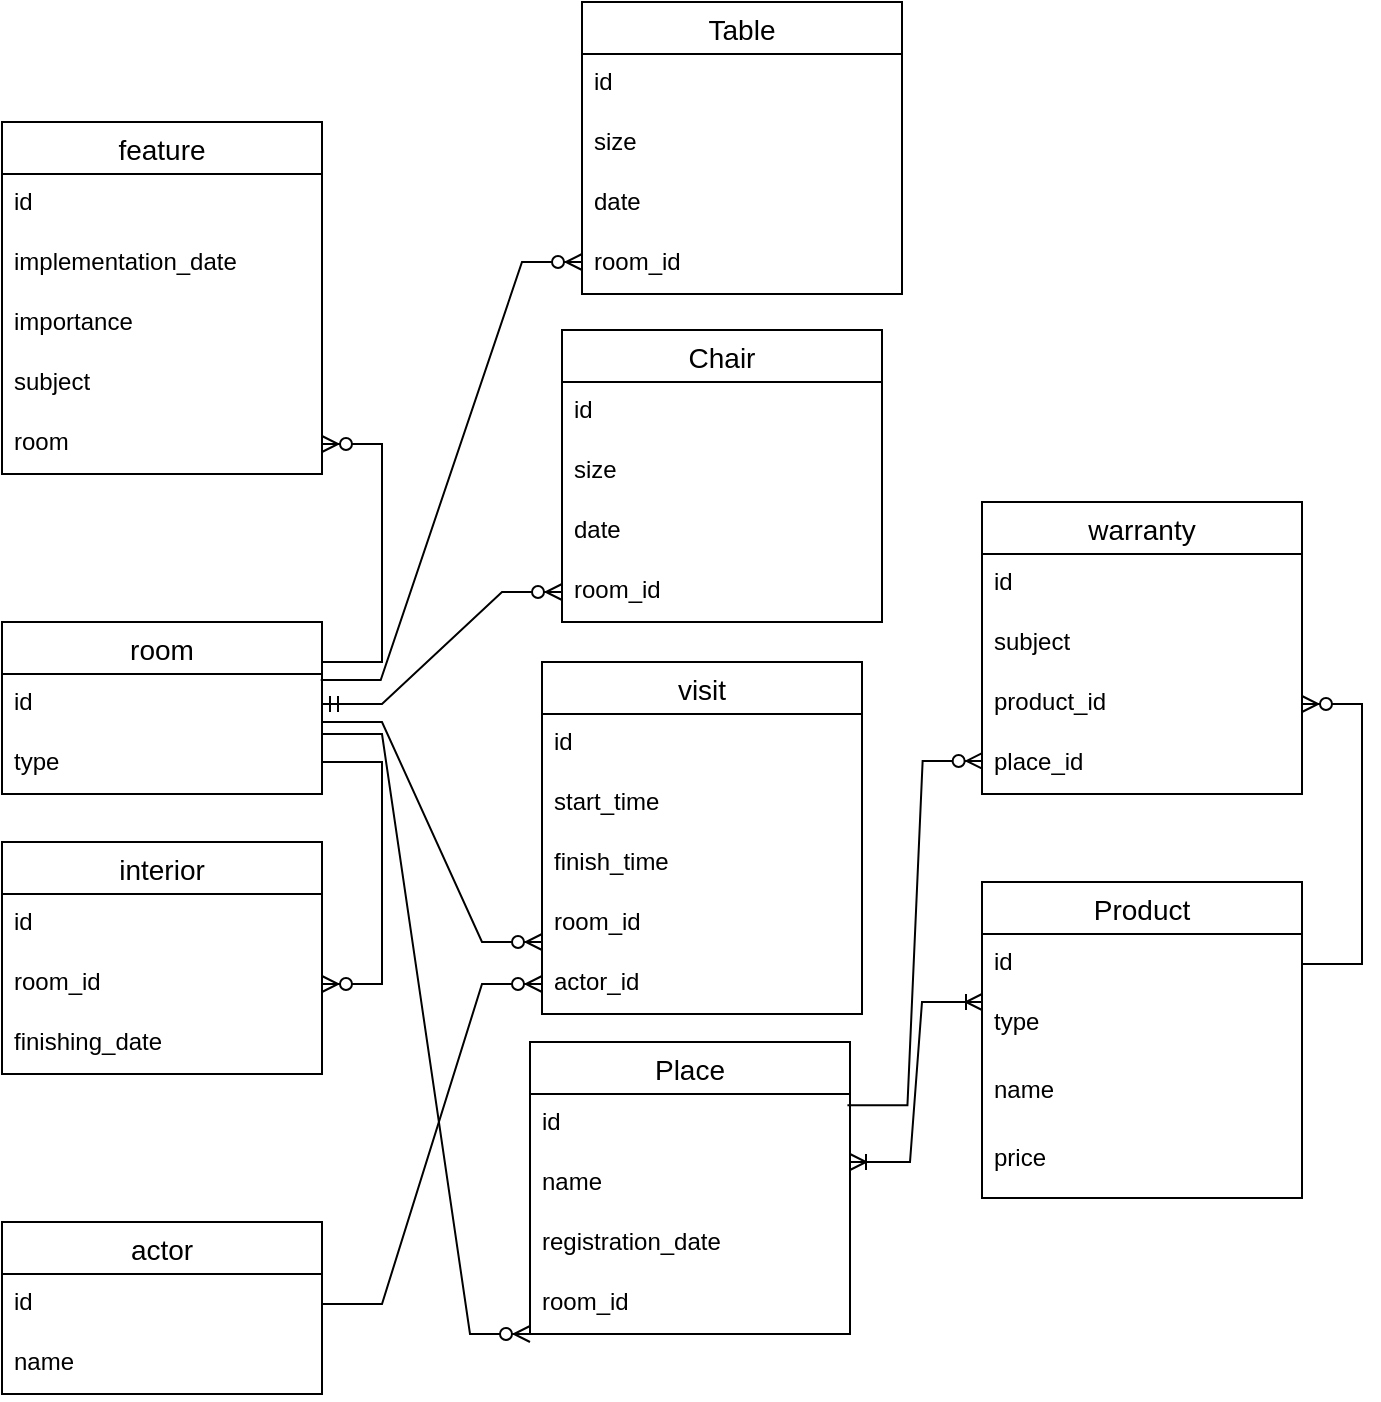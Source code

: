 <mxfile version="22.1.4" type="github">
  <diagram name="Страница — 1" id="LxAUeW16P3nNNGLY0QZY">
    <mxGraphModel dx="546" dy="787" grid="1" gridSize="10" guides="1" tooltips="1" connect="1" arrows="1" fold="1" page="1" pageScale="1" pageWidth="827" pageHeight="1169" math="0" shadow="0">
      <root>
        <mxCell id="0" />
        <mxCell id="1" parent="0" />
        <mxCell id="zJj7wf4opZv0uNikAD5w-16" value="Table" style="swimlane;fontStyle=0;childLayout=stackLayout;horizontal=1;startSize=26;horizontalStack=0;resizeParent=1;resizeParentMax=0;resizeLast=0;collapsible=1;marginBottom=0;align=center;fontSize=14;" parent="1" vertex="1">
          <mxGeometry x="360" y="20" width="160" height="146" as="geometry" />
        </mxCell>
        <mxCell id="zJj7wf4opZv0uNikAD5w-17" value="id" style="text;strokeColor=none;fillColor=none;spacingLeft=4;spacingRight=4;overflow=hidden;rotatable=0;points=[[0,0.5],[1,0.5]];portConstraint=eastwest;fontSize=12;whiteSpace=wrap;html=1;" parent="zJj7wf4opZv0uNikAD5w-16" vertex="1">
          <mxGeometry y="26" width="160" height="30" as="geometry" />
        </mxCell>
        <mxCell id="zJj7wf4opZv0uNikAD5w-18" value="size" style="text;strokeColor=none;fillColor=none;spacingLeft=4;spacingRight=4;overflow=hidden;rotatable=0;points=[[0,0.5],[1,0.5]];portConstraint=eastwest;fontSize=12;whiteSpace=wrap;html=1;" parent="zJj7wf4opZv0uNikAD5w-16" vertex="1">
          <mxGeometry y="56" width="160" height="30" as="geometry" />
        </mxCell>
        <mxCell id="zJj7wf4opZv0uNikAD5w-19" value="date" style="text;strokeColor=none;fillColor=none;spacingLeft=4;spacingRight=4;overflow=hidden;rotatable=0;points=[[0,0.5],[1,0.5]];portConstraint=eastwest;fontSize=12;whiteSpace=wrap;html=1;" parent="zJj7wf4opZv0uNikAD5w-16" vertex="1">
          <mxGeometry y="86" width="160" height="30" as="geometry" />
        </mxCell>
        <mxCell id="EEmmPnVhRQsjPJvQdYjw-30" value="room_id" style="text;strokeColor=none;fillColor=none;spacingLeft=4;spacingRight=4;overflow=hidden;rotatable=0;points=[[0,0.5],[1,0.5]];portConstraint=eastwest;fontSize=12;whiteSpace=wrap;html=1;" parent="zJj7wf4opZv0uNikAD5w-16" vertex="1">
          <mxGeometry y="116" width="160" height="30" as="geometry" />
        </mxCell>
        <mxCell id="zJj7wf4opZv0uNikAD5w-25" value="Place" style="swimlane;fontStyle=0;childLayout=stackLayout;horizontal=1;startSize=26;horizontalStack=0;resizeParent=1;resizeParentMax=0;resizeLast=0;collapsible=1;marginBottom=0;align=center;fontSize=14;" parent="1" vertex="1">
          <mxGeometry x="334" y="540" width="160" height="146" as="geometry" />
        </mxCell>
        <mxCell id="zJj7wf4opZv0uNikAD5w-26" value="id" style="text;strokeColor=none;fillColor=none;spacingLeft=4;spacingRight=4;overflow=hidden;rotatable=0;points=[[0,0.5],[1,0.5]];portConstraint=eastwest;fontSize=12;whiteSpace=wrap;html=1;" parent="zJj7wf4opZv0uNikAD5w-25" vertex="1">
          <mxGeometry y="26" width="160" height="30" as="geometry" />
        </mxCell>
        <mxCell id="zJj7wf4opZv0uNikAD5w-27" value="name" style="text;strokeColor=none;fillColor=none;spacingLeft=4;spacingRight=4;overflow=hidden;rotatable=0;points=[[0,0.5],[1,0.5]];portConstraint=eastwest;fontSize=12;whiteSpace=wrap;html=1;" parent="zJj7wf4opZv0uNikAD5w-25" vertex="1">
          <mxGeometry y="56" width="160" height="30" as="geometry" />
        </mxCell>
        <mxCell id="zJj7wf4opZv0uNikAD5w-28" value="registration_date" style="text;strokeColor=none;fillColor=none;spacingLeft=4;spacingRight=4;overflow=hidden;rotatable=0;points=[[0,0.5],[1,0.5]];portConstraint=eastwest;fontSize=12;whiteSpace=wrap;html=1;" parent="zJj7wf4opZv0uNikAD5w-25" vertex="1">
          <mxGeometry y="86" width="160" height="30" as="geometry" />
        </mxCell>
        <mxCell id="EEmmPnVhRQsjPJvQdYjw-39" value="room_id" style="text;strokeColor=none;fillColor=none;spacingLeft=4;spacingRight=4;overflow=hidden;rotatable=0;points=[[0,0.5],[1,0.5]];portConstraint=eastwest;fontSize=12;whiteSpace=wrap;html=1;" parent="zJj7wf4opZv0uNikAD5w-25" vertex="1">
          <mxGeometry y="116" width="160" height="30" as="geometry" />
        </mxCell>
        <mxCell id="zJj7wf4opZv0uNikAD5w-29" value="interior" style="swimlane;fontStyle=0;childLayout=stackLayout;horizontal=1;startSize=26;horizontalStack=0;resizeParent=1;resizeParentMax=0;resizeLast=0;collapsible=1;marginBottom=0;align=center;fontSize=14;" parent="1" vertex="1">
          <mxGeometry x="70" y="440" width="160" height="116" as="geometry" />
        </mxCell>
        <mxCell id="zJj7wf4opZv0uNikAD5w-30" value="id" style="text;strokeColor=none;fillColor=none;spacingLeft=4;spacingRight=4;overflow=hidden;rotatable=0;points=[[0,0.5],[1,0.5]];portConstraint=eastwest;fontSize=12;whiteSpace=wrap;html=1;" parent="zJj7wf4opZv0uNikAD5w-29" vertex="1">
          <mxGeometry y="26" width="160" height="30" as="geometry" />
        </mxCell>
        <mxCell id="zJj7wf4opZv0uNikAD5w-31" value="room_id" style="text;strokeColor=none;fillColor=none;spacingLeft=4;spacingRight=4;overflow=hidden;rotatable=0;points=[[0,0.5],[1,0.5]];portConstraint=eastwest;fontSize=12;whiteSpace=wrap;html=1;" parent="zJj7wf4opZv0uNikAD5w-29" vertex="1">
          <mxGeometry y="56" width="160" height="30" as="geometry" />
        </mxCell>
        <mxCell id="zJj7wf4opZv0uNikAD5w-32" value="finishing_date" style="text;strokeColor=none;fillColor=none;spacingLeft=4;spacingRight=4;overflow=hidden;rotatable=0;points=[[0,0.5],[1,0.5]];portConstraint=eastwest;fontSize=12;whiteSpace=wrap;html=1;" parent="zJj7wf4opZv0uNikAD5w-29" vertex="1">
          <mxGeometry y="86" width="160" height="30" as="geometry" />
        </mxCell>
        <mxCell id="zJj7wf4opZv0uNikAD5w-33" value="Product" style="swimlane;fontStyle=0;childLayout=stackLayout;horizontal=1;startSize=26;horizontalStack=0;resizeParent=1;resizeParentMax=0;resizeLast=0;collapsible=1;marginBottom=0;align=center;fontSize=14;" parent="1" vertex="1">
          <mxGeometry x="560" y="460" width="160" height="158" as="geometry" />
        </mxCell>
        <mxCell id="zJj7wf4opZv0uNikAD5w-34" value="id" style="text;strokeColor=none;fillColor=none;spacingLeft=4;spacingRight=4;overflow=hidden;rotatable=0;points=[[0,0.5],[1,0.5]];portConstraint=eastwest;fontSize=12;whiteSpace=wrap;html=1;" parent="zJj7wf4opZv0uNikAD5w-33" vertex="1">
          <mxGeometry y="26" width="160" height="30" as="geometry" />
        </mxCell>
        <mxCell id="zJj7wf4opZv0uNikAD5w-35" value="type" style="text;strokeColor=none;fillColor=none;spacingLeft=4;spacingRight=4;overflow=hidden;rotatable=0;points=[[0,0.5],[1,0.5]];portConstraint=eastwest;fontSize=12;whiteSpace=wrap;html=1;" parent="zJj7wf4opZv0uNikAD5w-33" vertex="1">
          <mxGeometry y="56" width="160" height="34" as="geometry" />
        </mxCell>
        <mxCell id="zJj7wf4opZv0uNikAD5w-50" value="name" style="text;strokeColor=none;fillColor=none;spacingLeft=4;spacingRight=4;overflow=hidden;rotatable=0;points=[[0,0.5],[1,0.5]];portConstraint=eastwest;fontSize=12;whiteSpace=wrap;html=1;" parent="zJj7wf4opZv0uNikAD5w-33" vertex="1">
          <mxGeometry y="90" width="160" height="34" as="geometry" />
        </mxCell>
        <mxCell id="zJj7wf4opZv0uNikAD5w-36" value="price" style="text;strokeColor=none;fillColor=none;spacingLeft=4;spacingRight=4;overflow=hidden;rotatable=0;points=[[0,0.5],[1,0.5]];portConstraint=eastwest;fontSize=12;whiteSpace=wrap;html=1;" parent="zJj7wf4opZv0uNikAD5w-33" vertex="1">
          <mxGeometry y="124" width="160" height="34" as="geometry" />
        </mxCell>
        <mxCell id="zJj7wf4opZv0uNikAD5w-45" value="Chair" style="swimlane;fontStyle=0;childLayout=stackLayout;horizontal=1;startSize=26;horizontalStack=0;resizeParent=1;resizeParentMax=0;resizeLast=0;collapsible=1;marginBottom=0;align=center;fontSize=14;" parent="1" vertex="1">
          <mxGeometry x="350" y="184" width="160" height="146" as="geometry" />
        </mxCell>
        <mxCell id="zJj7wf4opZv0uNikAD5w-46" value="id" style="text;strokeColor=none;fillColor=none;spacingLeft=4;spacingRight=4;overflow=hidden;rotatable=0;points=[[0,0.5],[1,0.5]];portConstraint=eastwest;fontSize=12;whiteSpace=wrap;html=1;" parent="zJj7wf4opZv0uNikAD5w-45" vertex="1">
          <mxGeometry y="26" width="160" height="30" as="geometry" />
        </mxCell>
        <mxCell id="zJj7wf4opZv0uNikAD5w-47" value="size" style="text;strokeColor=none;fillColor=none;spacingLeft=4;spacingRight=4;overflow=hidden;rotatable=0;points=[[0,0.5],[1,0.5]];portConstraint=eastwest;fontSize=12;whiteSpace=wrap;html=1;" parent="zJj7wf4opZv0uNikAD5w-45" vertex="1">
          <mxGeometry y="56" width="160" height="30" as="geometry" />
        </mxCell>
        <mxCell id="zJj7wf4opZv0uNikAD5w-48" value="date" style="text;strokeColor=none;fillColor=none;spacingLeft=4;spacingRight=4;overflow=hidden;rotatable=0;points=[[0,0.5],[1,0.5]];portConstraint=eastwest;fontSize=12;whiteSpace=wrap;html=1;" parent="zJj7wf4opZv0uNikAD5w-45" vertex="1">
          <mxGeometry y="86" width="160" height="30" as="geometry" />
        </mxCell>
        <mxCell id="EEmmPnVhRQsjPJvQdYjw-37" value="room_id" style="text;strokeColor=none;fillColor=none;spacingLeft=4;spacingRight=4;overflow=hidden;rotatable=0;points=[[0,0.5],[1,0.5]];portConstraint=eastwest;fontSize=12;whiteSpace=wrap;html=1;" parent="zJj7wf4opZv0uNikAD5w-45" vertex="1">
          <mxGeometry y="116" width="160" height="30" as="geometry" />
        </mxCell>
        <mxCell id="zJj7wf4opZv0uNikAD5w-55" value="visit" style="swimlane;fontStyle=0;childLayout=stackLayout;horizontal=1;startSize=26;horizontalStack=0;resizeParent=1;resizeParentMax=0;resizeLast=0;collapsible=1;marginBottom=0;align=center;fontSize=14;" parent="1" vertex="1">
          <mxGeometry x="340" y="350" width="160" height="176" as="geometry" />
        </mxCell>
        <mxCell id="zJj7wf4opZv0uNikAD5w-56" value="id" style="text;strokeColor=none;fillColor=none;spacingLeft=4;spacingRight=4;overflow=hidden;rotatable=0;points=[[0,0.5],[1,0.5]];portConstraint=eastwest;fontSize=12;whiteSpace=wrap;html=1;" parent="zJj7wf4opZv0uNikAD5w-55" vertex="1">
          <mxGeometry y="26" width="160" height="30" as="geometry" />
        </mxCell>
        <mxCell id="zJj7wf4opZv0uNikAD5w-57" value="start_time" style="text;strokeColor=none;fillColor=none;spacingLeft=4;spacingRight=4;overflow=hidden;rotatable=0;points=[[0,0.5],[1,0.5]];portConstraint=eastwest;fontSize=12;whiteSpace=wrap;html=1;" parent="zJj7wf4opZv0uNikAD5w-55" vertex="1">
          <mxGeometry y="56" width="160" height="30" as="geometry" />
        </mxCell>
        <mxCell id="zJj7wf4opZv0uNikAD5w-60" value="finish_time" style="text;strokeColor=none;fillColor=none;spacingLeft=4;spacingRight=4;overflow=hidden;rotatable=0;points=[[0,0.5],[1,0.5]];portConstraint=eastwest;fontSize=12;whiteSpace=wrap;html=1;" parent="zJj7wf4opZv0uNikAD5w-55" vertex="1">
          <mxGeometry y="86" width="160" height="30" as="geometry" />
        </mxCell>
        <mxCell id="zJj7wf4opZv0uNikAD5w-61" value="room_id" style="text;strokeColor=none;fillColor=none;spacingLeft=4;spacingRight=4;overflow=hidden;rotatable=0;points=[[0,0.5],[1,0.5]];portConstraint=eastwest;fontSize=12;whiteSpace=wrap;html=1;" parent="zJj7wf4opZv0uNikAD5w-55" vertex="1">
          <mxGeometry y="116" width="160" height="30" as="geometry" />
        </mxCell>
        <mxCell id="zJj7wf4opZv0uNikAD5w-58" value="actor_id" style="text;strokeColor=none;fillColor=none;spacingLeft=4;spacingRight=4;overflow=hidden;rotatable=0;points=[[0,0.5],[1,0.5]];portConstraint=eastwest;fontSize=12;whiteSpace=wrap;html=1;" parent="zJj7wf4opZv0uNikAD5w-55" vertex="1">
          <mxGeometry y="146" width="160" height="30" as="geometry" />
        </mxCell>
        <mxCell id="EEmmPnVhRQsjPJvQdYjw-5" value="feature" style="swimlane;fontStyle=0;childLayout=stackLayout;horizontal=1;startSize=26;horizontalStack=0;resizeParent=1;resizeParentMax=0;resizeLast=0;collapsible=1;marginBottom=0;align=center;fontSize=14;" parent="1" vertex="1">
          <mxGeometry x="70" y="80" width="160" height="176" as="geometry" />
        </mxCell>
        <mxCell id="EEmmPnVhRQsjPJvQdYjw-6" value="id" style="text;strokeColor=none;fillColor=none;spacingLeft=4;spacingRight=4;overflow=hidden;rotatable=0;points=[[0,0.5],[1,0.5]];portConstraint=eastwest;fontSize=12;whiteSpace=wrap;html=1;" parent="EEmmPnVhRQsjPJvQdYjw-5" vertex="1">
          <mxGeometry y="26" width="160" height="30" as="geometry" />
        </mxCell>
        <mxCell id="EEmmPnVhRQsjPJvQdYjw-7" value="implementation_date" style="text;strokeColor=none;fillColor=none;spacingLeft=4;spacingRight=4;overflow=hidden;rotatable=0;points=[[0,0.5],[1,0.5]];portConstraint=eastwest;fontSize=12;whiteSpace=wrap;html=1;" parent="EEmmPnVhRQsjPJvQdYjw-5" vertex="1">
          <mxGeometry y="56" width="160" height="30" as="geometry" />
        </mxCell>
        <mxCell id="EEmmPnVhRQsjPJvQdYjw-8" value="importance" style="text;strokeColor=none;fillColor=none;spacingLeft=4;spacingRight=4;overflow=hidden;rotatable=0;points=[[0,0.5],[1,0.5]];portConstraint=eastwest;fontSize=12;whiteSpace=wrap;html=1;" parent="EEmmPnVhRQsjPJvQdYjw-5" vertex="1">
          <mxGeometry y="86" width="160" height="30" as="geometry" />
        </mxCell>
        <mxCell id="EEmmPnVhRQsjPJvQdYjw-9" value="subject" style="text;strokeColor=none;fillColor=none;spacingLeft=4;spacingRight=4;overflow=hidden;rotatable=0;points=[[0,0.5],[1,0.5]];portConstraint=eastwest;fontSize=12;whiteSpace=wrap;html=1;" parent="EEmmPnVhRQsjPJvQdYjw-5" vertex="1">
          <mxGeometry y="116" width="160" height="30" as="geometry" />
        </mxCell>
        <mxCell id="EEmmPnVhRQsjPJvQdYjw-10" value="room" style="text;strokeColor=none;fillColor=none;spacingLeft=4;spacingRight=4;overflow=hidden;rotatable=0;points=[[0,0.5],[1,0.5]];portConstraint=eastwest;fontSize=12;whiteSpace=wrap;html=1;" parent="EEmmPnVhRQsjPJvQdYjw-5" vertex="1">
          <mxGeometry y="146" width="160" height="30" as="geometry" />
        </mxCell>
        <mxCell id="EEmmPnVhRQsjPJvQdYjw-11" value="warranty" style="swimlane;fontStyle=0;childLayout=stackLayout;horizontal=1;startSize=26;horizontalStack=0;resizeParent=1;resizeParentMax=0;resizeLast=0;collapsible=1;marginBottom=0;align=center;fontSize=14;" parent="1" vertex="1">
          <mxGeometry x="560" y="270" width="160" height="146" as="geometry" />
        </mxCell>
        <mxCell id="EEmmPnVhRQsjPJvQdYjw-12" value="id" style="text;strokeColor=none;fillColor=none;spacingLeft=4;spacingRight=4;overflow=hidden;rotatable=0;points=[[0,0.5],[1,0.5]];portConstraint=eastwest;fontSize=12;whiteSpace=wrap;html=1;" parent="EEmmPnVhRQsjPJvQdYjw-11" vertex="1">
          <mxGeometry y="26" width="160" height="30" as="geometry" />
        </mxCell>
        <mxCell id="EEmmPnVhRQsjPJvQdYjw-13" value="subject" style="text;strokeColor=none;fillColor=none;spacingLeft=4;spacingRight=4;overflow=hidden;rotatable=0;points=[[0,0.5],[1,0.5]];portConstraint=eastwest;fontSize=12;whiteSpace=wrap;html=1;" parent="EEmmPnVhRQsjPJvQdYjw-11" vertex="1">
          <mxGeometry y="56" width="160" height="30" as="geometry" />
        </mxCell>
        <mxCell id="EEmmPnVhRQsjPJvQdYjw-15" value="product_id" style="text;strokeColor=none;fillColor=none;spacingLeft=4;spacingRight=4;overflow=hidden;rotatable=0;points=[[0,0.5],[1,0.5]];portConstraint=eastwest;fontSize=12;whiteSpace=wrap;html=1;" parent="EEmmPnVhRQsjPJvQdYjw-11" vertex="1">
          <mxGeometry y="86" width="160" height="30" as="geometry" />
        </mxCell>
        <mxCell id="EEmmPnVhRQsjPJvQdYjw-14" value="place_id" style="text;strokeColor=none;fillColor=none;spacingLeft=4;spacingRight=4;overflow=hidden;rotatable=0;points=[[0,0.5],[1,0.5]];portConstraint=eastwest;fontSize=12;whiteSpace=wrap;html=1;" parent="EEmmPnVhRQsjPJvQdYjw-11" vertex="1">
          <mxGeometry y="116" width="160" height="30" as="geometry" />
        </mxCell>
        <mxCell id="EEmmPnVhRQsjPJvQdYjw-16" value="room" style="swimlane;fontStyle=0;childLayout=stackLayout;horizontal=1;startSize=26;horizontalStack=0;resizeParent=1;resizeParentMax=0;resizeLast=0;collapsible=1;marginBottom=0;align=center;fontSize=14;" parent="1" vertex="1">
          <mxGeometry x="70" y="330" width="160" height="86" as="geometry" />
        </mxCell>
        <mxCell id="EEmmPnVhRQsjPJvQdYjw-17" value="id" style="text;strokeColor=none;fillColor=none;spacingLeft=4;spacingRight=4;overflow=hidden;rotatable=0;points=[[0,0.5],[1,0.5]];portConstraint=eastwest;fontSize=12;whiteSpace=wrap;html=1;" parent="EEmmPnVhRQsjPJvQdYjw-16" vertex="1">
          <mxGeometry y="26" width="160" height="30" as="geometry" />
        </mxCell>
        <mxCell id="EEmmPnVhRQsjPJvQdYjw-21" value="type" style="text;strokeColor=none;fillColor=none;spacingLeft=4;spacingRight=4;overflow=hidden;rotatable=0;points=[[0,0.5],[1,0.5]];portConstraint=eastwest;fontSize=12;whiteSpace=wrap;html=1;" parent="EEmmPnVhRQsjPJvQdYjw-16" vertex="1">
          <mxGeometry y="56" width="160" height="30" as="geometry" />
        </mxCell>
        <mxCell id="EEmmPnVhRQsjPJvQdYjw-22" value="actor" style="swimlane;fontStyle=0;childLayout=stackLayout;horizontal=1;startSize=26;horizontalStack=0;resizeParent=1;resizeParentMax=0;resizeLast=0;collapsible=1;marginBottom=0;align=center;fontSize=14;" parent="1" vertex="1">
          <mxGeometry x="70" y="630" width="160" height="86" as="geometry" />
        </mxCell>
        <mxCell id="EEmmPnVhRQsjPJvQdYjw-23" value="id" style="text;strokeColor=none;fillColor=none;spacingLeft=4;spacingRight=4;overflow=hidden;rotatable=0;points=[[0,0.5],[1,0.5]];portConstraint=eastwest;fontSize=12;whiteSpace=wrap;html=1;" parent="EEmmPnVhRQsjPJvQdYjw-22" vertex="1">
          <mxGeometry y="26" width="160" height="30" as="geometry" />
        </mxCell>
        <mxCell id="EEmmPnVhRQsjPJvQdYjw-24" value="name" style="text;strokeColor=none;fillColor=none;spacingLeft=4;spacingRight=4;overflow=hidden;rotatable=0;points=[[0,0.5],[1,0.5]];portConstraint=eastwest;fontSize=12;whiteSpace=wrap;html=1;" parent="EEmmPnVhRQsjPJvQdYjw-22" vertex="1">
          <mxGeometry y="56" width="160" height="30" as="geometry" />
        </mxCell>
        <mxCell id="EEmmPnVhRQsjPJvQdYjw-35" value="" style="edgeStyle=entityRelationEdgeStyle;fontSize=12;html=1;endArrow=ERzeroToMany;endFill=1;rounded=0;exitX=0.996;exitY=0.133;exitDx=0;exitDy=0;exitPerimeter=0;" parent="1" edge="1">
          <mxGeometry width="100" height="100" relative="1" as="geometry">
            <mxPoint x="229.36" y="358.99" as="sourcePoint" />
            <mxPoint x="360" y="150" as="targetPoint" />
            <Array as="points">
              <mxPoint x="60" y="499" />
              <mxPoint x="290" y="259" />
              <mxPoint x="320" y="149" />
              <mxPoint x="10" y="449" />
              <mxPoint x="300" y="-51" />
              <mxPoint x="30" y="469" />
              <mxPoint y="439" />
            </Array>
          </mxGeometry>
        </mxCell>
        <mxCell id="EEmmPnVhRQsjPJvQdYjw-43" value="" style="edgeStyle=entityRelationEdgeStyle;fontSize=12;html=1;endArrow=ERzeroToMany;endFill=1;rounded=0;exitX=1;exitY=0.5;exitDx=0;exitDy=0;entryX=0;entryY=0.5;entryDx=0;entryDy=0;" parent="1" edge="1">
          <mxGeometry width="100" height="100" relative="1" as="geometry">
            <mxPoint x="230" y="380" as="sourcePoint" />
            <mxPoint x="340" y="490" as="targetPoint" />
          </mxGeometry>
        </mxCell>
        <mxCell id="EEmmPnVhRQsjPJvQdYjw-44" value="" style="edgeStyle=entityRelationEdgeStyle;fontSize=12;html=1;endArrow=ERzeroToMany;endFill=1;rounded=0;exitX=1;exitY=0.5;exitDx=0;exitDy=0;" parent="1" source="EEmmPnVhRQsjPJvQdYjw-23" target="zJj7wf4opZv0uNikAD5w-58" edge="1">
          <mxGeometry width="100" height="100" relative="1" as="geometry">
            <mxPoint x="240" y="561" as="sourcePoint" />
            <mxPoint x="340" y="511" as="targetPoint" />
          </mxGeometry>
        </mxCell>
        <mxCell id="EEmmPnVhRQsjPJvQdYjw-46" value="" style="edgeStyle=entityRelationEdgeStyle;fontSize=12;html=1;endArrow=ERzeroToMany;endFill=1;rounded=0;exitX=1;exitY=0.5;exitDx=0;exitDy=0;" parent="1" edge="1">
          <mxGeometry width="100" height="100" relative="1" as="geometry">
            <mxPoint x="230" y="386" as="sourcePoint" />
            <mxPoint x="334" y="686" as="targetPoint" />
          </mxGeometry>
        </mxCell>
        <mxCell id="EEmmPnVhRQsjPJvQdYjw-48" value="" style="edgeStyle=entityRelationEdgeStyle;fontSize=12;html=1;endArrow=ERzeroToMany;endFill=1;rounded=0;entryX=0.002;entryY=0.449;entryDx=0;entryDy=0;entryPerimeter=0;exitX=0.992;exitY=0.187;exitDx=0;exitDy=0;exitPerimeter=0;" parent="1" source="zJj7wf4opZv0uNikAD5w-26" target="EEmmPnVhRQsjPJvQdYjw-14" edge="1">
          <mxGeometry width="100" height="100" relative="1" as="geometry">
            <mxPoint x="494" y="578.57" as="sourcePoint" />
            <mxPoint x="561.44" y="380.0" as="targetPoint" />
            <Array as="points">
              <mxPoint x="500" y="579" />
              <mxPoint x="530" y="578.57" />
              <mxPoint x="510" y="597.57" />
              <mxPoint x="550" y="392.57" />
            </Array>
          </mxGeometry>
        </mxCell>
        <mxCell id="EEmmPnVhRQsjPJvQdYjw-49" value="" style="edgeStyle=entityRelationEdgeStyle;fontSize=12;html=1;endArrow=ERzeroToMany;endFill=1;rounded=0;exitX=1;exitY=0.5;exitDx=0;exitDy=0;" parent="1" source="zJj7wf4opZv0uNikAD5w-34" target="EEmmPnVhRQsjPJvQdYjw-15" edge="1">
          <mxGeometry width="100" height="100" relative="1" as="geometry">
            <mxPoint x="510" y="510" as="sourcePoint" />
            <mxPoint x="610" y="460" as="targetPoint" />
          </mxGeometry>
        </mxCell>
        <mxCell id="EEmmPnVhRQsjPJvQdYjw-50" value="" style="edgeStyle=entityRelationEdgeStyle;fontSize=12;html=1;endArrow=ERzeroToMany;endFill=1;rounded=0;exitX=0.998;exitY=0.169;exitDx=0;exitDy=0;exitPerimeter=0;entryX=1;entryY=0.5;entryDx=0;entryDy=0;" parent="1" target="zJj7wf4opZv0uNikAD5w-31" edge="1">
          <mxGeometry width="100" height="100" relative="1" as="geometry">
            <mxPoint x="230.0" y="400.0" as="sourcePoint" />
            <mxPoint x="230.32" y="499.93" as="targetPoint" />
            <Array as="points">
              <mxPoint x="250.32" y="458.93" />
              <mxPoint x="240.32" y="458.93" />
            </Array>
          </mxGeometry>
        </mxCell>
        <mxCell id="EEmmPnVhRQsjPJvQdYjw-51" value="" style="edgeStyle=entityRelationEdgeStyle;fontSize=12;html=1;endArrow=ERzeroToMany;endFill=1;rounded=0;exitX=1;exitY=0.233;exitDx=0;exitDy=0;exitPerimeter=0;" parent="1" source="EEmmPnVhRQsjPJvQdYjw-16" target="EEmmPnVhRQsjPJvQdYjw-10" edge="1">
          <mxGeometry width="100" height="100" relative="1" as="geometry">
            <mxPoint x="270" y="591" as="sourcePoint" />
            <mxPoint x="370" y="541" as="targetPoint" />
            <Array as="points">
              <mxPoint x="300" y="600" />
              <mxPoint x="280" y="840" />
              <mxPoint x="260" y="870" />
            </Array>
          </mxGeometry>
        </mxCell>
        <mxCell id="EEmmPnVhRQsjPJvQdYjw-89" value="" style="edgeStyle=entityRelationEdgeStyle;fontSize=12;html=1;endArrow=ERzeroToMany;startArrow=ERmandOne;rounded=0;entryX=0;entryY=0.5;entryDx=0;entryDy=0;" parent="1" source="EEmmPnVhRQsjPJvQdYjw-17" target="EEmmPnVhRQsjPJvQdYjw-37" edge="1">
          <mxGeometry width="100" height="100" relative="1" as="geometry">
            <mxPoint x="230" y="380" as="sourcePoint" />
            <mxPoint x="330" y="280" as="targetPoint" />
            <Array as="points">
              <mxPoint x="240" y="380" />
            </Array>
          </mxGeometry>
        </mxCell>
        <mxCell id="EEmmPnVhRQsjPJvQdYjw-102" value="" style="edgeStyle=entityRelationEdgeStyle;fontSize=12;html=1;endArrow=ERoneToMany;startArrow=ERoneToMany;rounded=0;entryX=0;entryY=0.5;entryDx=0;entryDy=0;exitX=1;exitY=0.5;exitDx=0;exitDy=0;" parent="1" edge="1">
          <mxGeometry width="100" height="100" relative="1" as="geometry">
            <mxPoint x="494" y="600" as="sourcePoint" />
            <mxPoint x="560" y="520" as="targetPoint" />
          </mxGeometry>
        </mxCell>
      </root>
    </mxGraphModel>
  </diagram>
</mxfile>
